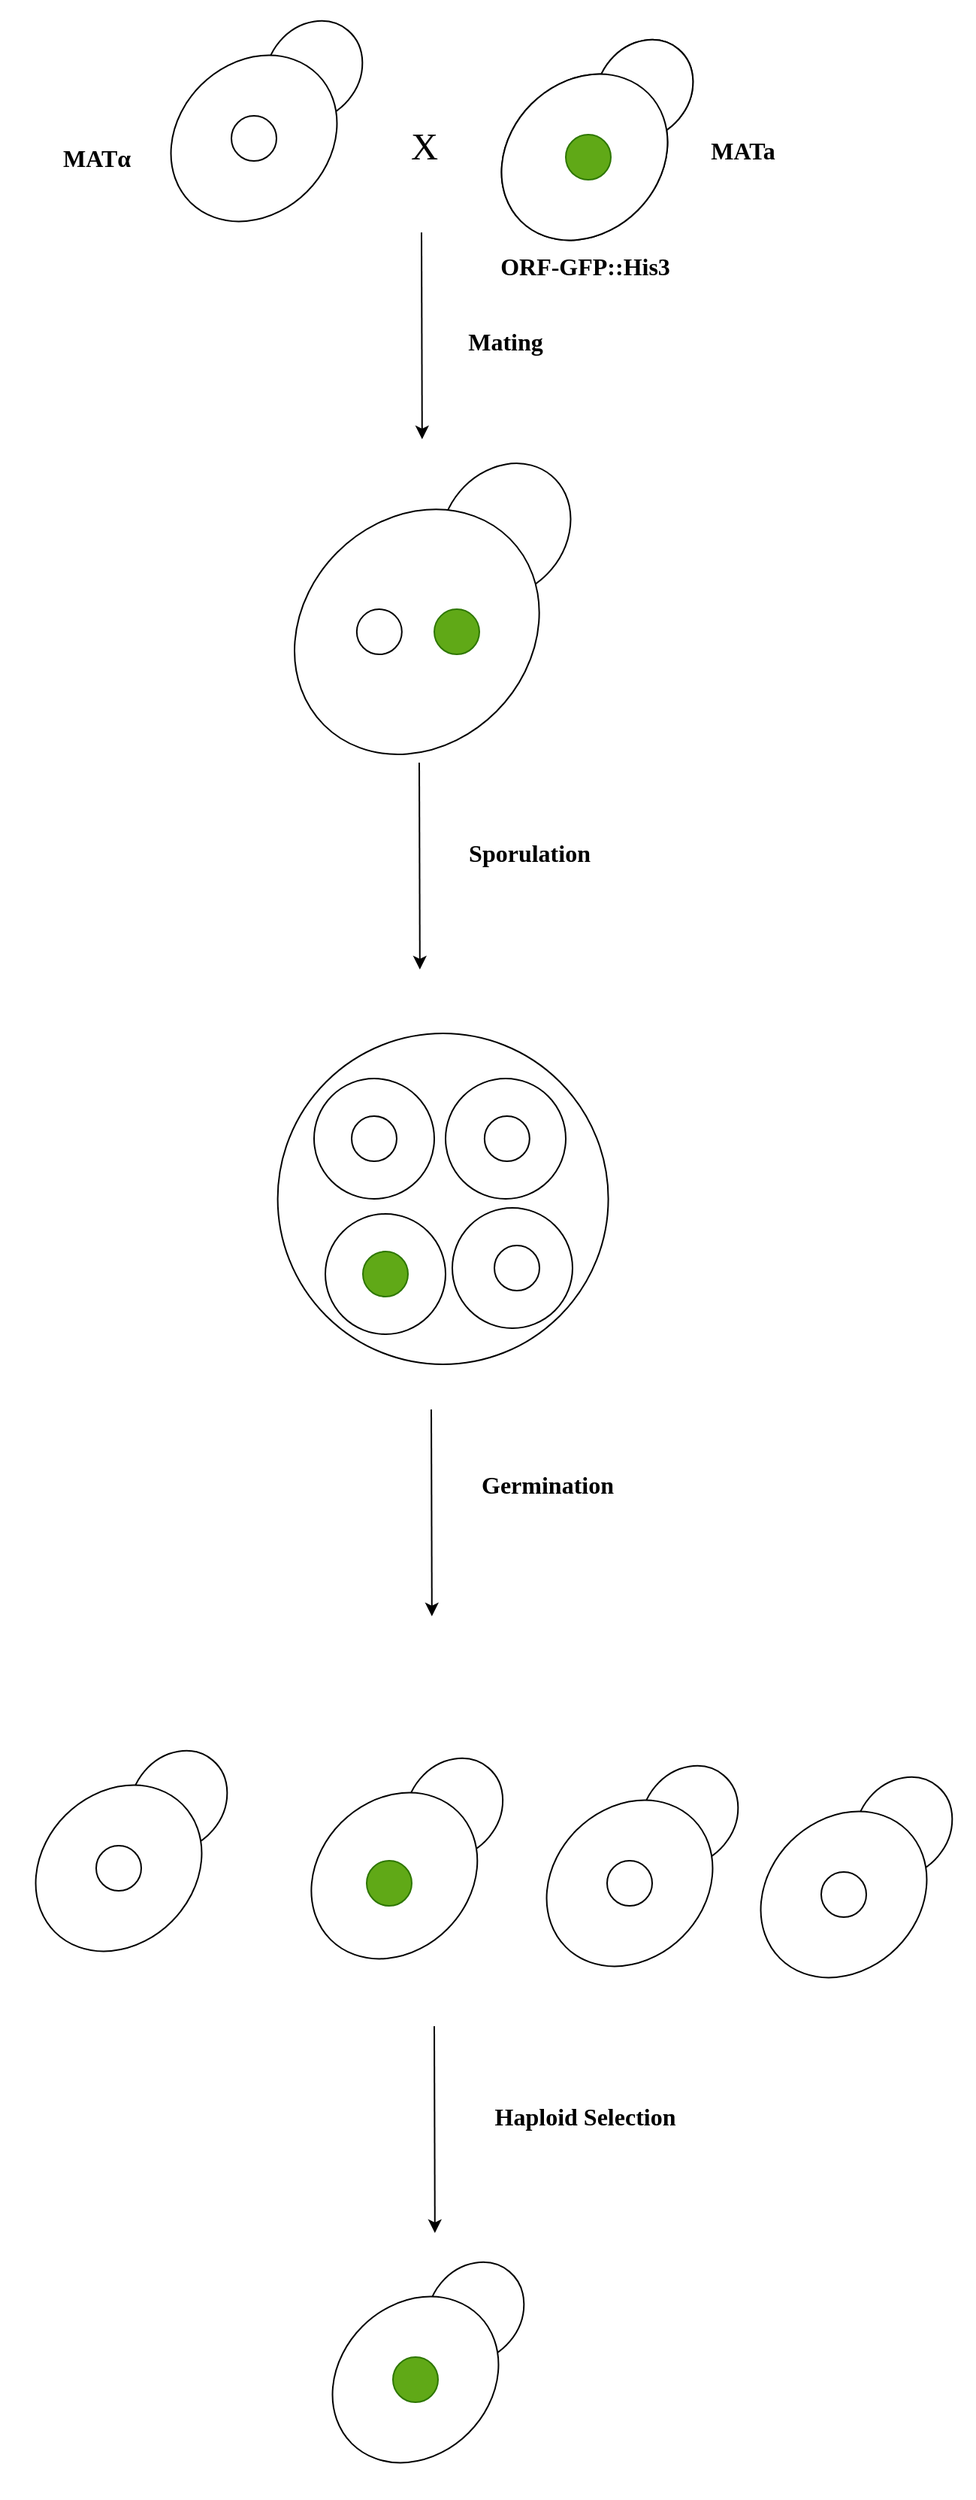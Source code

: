<mxfile version="13.6.10" type="gitlab">
  <diagram id="beiPa8BHD_OdnOx-yBbd" name="Page-1">
    <mxGraphModel dx="3734" dy="2317" grid="1" gridSize="10" guides="0" tooltips="1" connect="1" arrows="1" fold="1" page="0" pageScale="1" pageWidth="850" pageHeight="1100" math="0" shadow="0">
      <root>
        <mxCell id="0" />
        <mxCell id="1" parent="0" />
        <mxCell id="B4sxJnHl5gxaD_2t0ISS-5" value="" style="ellipse;whiteSpace=wrap;html=1;rotation=130;direction=south;fillColor=#E6E6E6;strokeColor=#E6E6E6;" parent="1" vertex="1">
          <mxGeometry x="165" y="50" width="70" height="60" as="geometry" />
        </mxCell>
        <mxCell id="B4sxJnHl5gxaD_2t0ISS-6" value="" style="ellipse;whiteSpace=wrap;html=1;direction=north;rotation=-45;fillColor=#E6E6E6;strokeColor=#E6E6E6;" parent="1" vertex="1">
          <mxGeometry x="100" y="75" width="120" height="100" as="geometry" />
        </mxCell>
        <mxCell id="B4sxJnHl5gxaD_2t0ISS-17" value="" style="ellipse;whiteSpace=wrap;html=1;rotation=130;direction=south;fillColor=#FFFFFF;" parent="1" vertex="1">
          <mxGeometry x="165" y="50" width="70" height="60" as="geometry" />
        </mxCell>
        <mxCell id="B4sxJnHl5gxaD_2t0ISS-18" value="" style="ellipse;whiteSpace=wrap;html=1;direction=north;rotation=-45;fillColor=#FFFFFF;" parent="1" vertex="1">
          <mxGeometry x="100" y="75" width="120" height="100" as="geometry" />
        </mxCell>
        <mxCell id="B4sxJnHl5gxaD_2t0ISS-19" value="" style="endArrow=classic;html=1;strokeWidth=1;" parent="1" edge="1">
          <mxGeometry width="50" height="50" relative="1" as="geometry">
            <mxPoint x="271.5" y="187.5" as="sourcePoint" />
            <mxPoint x="271.92" y="325" as="targetPoint" />
          </mxGeometry>
        </mxCell>
        <mxCell id="B4sxJnHl5gxaD_2t0ISS-20" value="" style="endArrow=classic;html=1;strokeWidth=1;" parent="1" edge="1">
          <mxGeometry width="50" height="50" relative="1" as="geometry">
            <mxPoint x="270" y="540" as="sourcePoint" />
            <mxPoint x="270.42" y="677.5" as="targetPoint" />
          </mxGeometry>
        </mxCell>
        <mxCell id="B4sxJnHl5gxaD_2t0ISS-21" value="" style="ellipse;whiteSpace=wrap;html=1;rotation=130;direction=south;fillColor=#FFFFFF;" parent="1" vertex="1">
          <mxGeometry x="385" y="62.5" width="70" height="60" as="geometry" />
        </mxCell>
        <mxCell id="B4sxJnHl5gxaD_2t0ISS-22" value="" style="ellipse;whiteSpace=wrap;html=1;direction=north;rotation=-45;fillColor=#FFFFFF;" parent="1" vertex="1">
          <mxGeometry x="320" y="87.5" width="120" height="100" as="geometry" />
        </mxCell>
        <mxCell id="B4sxJnHl5gxaD_2t0ISS-23" value="" style="ellipse;whiteSpace=wrap;html=1;rotation=130;direction=south;fillColor=#FFFFFF;" parent="1" vertex="1">
          <mxGeometry x="385" y="62.5" width="70" height="60" as="geometry" />
        </mxCell>
        <mxCell id="B4sxJnHl5gxaD_2t0ISS-24" value="" style="ellipse;whiteSpace=wrap;html=1;direction=north;rotation=-45;fillColor=#FFFFFF;" parent="1" vertex="1">
          <mxGeometry x="320" y="87.5" width="120" height="100" as="geometry" />
        </mxCell>
        <mxCell id="B4sxJnHl5gxaD_2t0ISS-25" value="" style="ellipse;whiteSpace=wrap;html=1;rotation=130;direction=south;fillColor=#FFFFFF;" parent="1" vertex="1">
          <mxGeometry x="280" y="345.62" width="95" height="80" as="geometry" />
        </mxCell>
        <mxCell id="B4sxJnHl5gxaD_2t0ISS-26" value="" style="ellipse;whiteSpace=wrap;html=1;direction=north;rotation=-45;fillColor=#FFFFFF;" parent="1" vertex="1">
          <mxGeometry x="180.92" y="378.21" width="175" height="149.67" as="geometry" />
        </mxCell>
        <mxCell id="B4sxJnHl5gxaD_2t0ISS-27" value="" style="ellipse;whiteSpace=wrap;html=1;aspect=fixed;strokeColor=#000000;fillColor=#FFFFFF;" parent="1" vertex="1">
          <mxGeometry x="175.8" y="720" width="220" height="220" as="geometry" />
        </mxCell>
        <mxCell id="B4sxJnHl5gxaD_2t0ISS-28" value="" style="ellipse;whiteSpace=wrap;html=1;aspect=fixed;strokeColor=#000000;fillColor=#FFFFFF;" parent="1" vertex="1">
          <mxGeometry x="200" y="750" width="80" height="80" as="geometry" />
        </mxCell>
        <mxCell id="B4sxJnHl5gxaD_2t0ISS-29" value="" style="ellipse;whiteSpace=wrap;html=1;aspect=fixed;strokeColor=#000000;fillColor=#FFFFFF;" parent="1" vertex="1">
          <mxGeometry x="287.5" y="750" width="80" height="80" as="geometry" />
        </mxCell>
        <mxCell id="B4sxJnHl5gxaD_2t0ISS-30" value="" style="ellipse;whiteSpace=wrap;html=1;aspect=fixed;strokeColor=#000000;fillColor=#FFFFFF;" parent="1" vertex="1">
          <mxGeometry x="207.5" y="840" width="80" height="80" as="geometry" />
        </mxCell>
        <mxCell id="B4sxJnHl5gxaD_2t0ISS-31" value="" style="ellipse;whiteSpace=wrap;html=1;aspect=fixed;strokeColor=#000000;fillColor=#FFFFFF;" parent="1" vertex="1">
          <mxGeometry x="292" y="836" width="80" height="80" as="geometry" />
        </mxCell>
        <mxCell id="B4sxJnHl5gxaD_2t0ISS-32" value="&lt;font style=&quot;font-size: 25px&quot; face=&quot;Georgia&quot;&gt;X&lt;/font&gt;" style="text;html=1;align=center;verticalAlign=middle;resizable=0;points=[];autosize=1;" parent="1" vertex="1">
          <mxGeometry x="257.5" y="120" width="30" height="20" as="geometry" />
        </mxCell>
        <mxCell id="B4sxJnHl5gxaD_2t0ISS-33" value="" style="endArrow=classic;html=1;strokeWidth=1;" parent="1" edge="1">
          <mxGeometry width="50" height="50" relative="1" as="geometry">
            <mxPoint x="278" y="970" as="sourcePoint" />
            <mxPoint x="278.42" y="1107.5" as="targetPoint" />
          </mxGeometry>
        </mxCell>
        <mxCell id="B4sxJnHl5gxaD_2t0ISS-37" value="" style="ellipse;whiteSpace=wrap;html=1;rotation=130;direction=south;fillColor=#FFFFFF;" parent="1" vertex="1">
          <mxGeometry x="75" y="1200" width="70" height="60" as="geometry" />
        </mxCell>
        <mxCell id="B4sxJnHl5gxaD_2t0ISS-38" value="" style="ellipse;whiteSpace=wrap;html=1;direction=north;rotation=-45;fillColor=#FFFFFF;" parent="1" vertex="1">
          <mxGeometry x="10" y="1225" width="120" height="100" as="geometry" />
        </mxCell>
        <mxCell id="B4sxJnHl5gxaD_2t0ISS-39" value="" style="ellipse;whiteSpace=wrap;html=1;rotation=130;direction=south;fillColor=#FFFFFF;" parent="1" vertex="1">
          <mxGeometry x="258.42" y="1205" width="70" height="60" as="geometry" />
        </mxCell>
        <mxCell id="B4sxJnHl5gxaD_2t0ISS-40" value="" style="ellipse;whiteSpace=wrap;html=1;direction=north;rotation=-45;fillColor=#FFFFFF;" parent="1" vertex="1">
          <mxGeometry x="193.42" y="1230" width="120" height="100" as="geometry" />
        </mxCell>
        <mxCell id="B4sxJnHl5gxaD_2t0ISS-41" value="" style="ellipse;whiteSpace=wrap;html=1;rotation=130;direction=south;fillColor=#FFFFFF;" parent="1" vertex="1">
          <mxGeometry x="415" y="1210" width="70" height="60" as="geometry" />
        </mxCell>
        <mxCell id="B4sxJnHl5gxaD_2t0ISS-42" value="" style="ellipse;whiteSpace=wrap;html=1;direction=north;rotation=-45;fillColor=#FFFFFF;" parent="1" vertex="1">
          <mxGeometry x="350" y="1235" width="120" height="100" as="geometry" />
        </mxCell>
        <mxCell id="B4sxJnHl5gxaD_2t0ISS-43" value="" style="ellipse;whiteSpace=wrap;html=1;rotation=130;direction=south;fillColor=#FFFFFF;" parent="1" vertex="1">
          <mxGeometry x="557.5" y="1217.5" width="70" height="60" as="geometry" />
        </mxCell>
        <mxCell id="B4sxJnHl5gxaD_2t0ISS-44" value="" style="ellipse;whiteSpace=wrap;html=1;direction=north;rotation=-45;fillColor=#FFFFFF;" parent="1" vertex="1">
          <mxGeometry x="492.5" y="1242.5" width="120" height="100" as="geometry" />
        </mxCell>
        <mxCell id="B4sxJnHl5gxaD_2t0ISS-46" value="" style="ellipse;whiteSpace=wrap;html=1;rotation=130;direction=south;fillColor=#FFFFFF;" parent="1" vertex="1">
          <mxGeometry x="272.5" y="1540" width="70" height="60" as="geometry" />
        </mxCell>
        <mxCell id="B4sxJnHl5gxaD_2t0ISS-47" value="" style="ellipse;whiteSpace=wrap;html=1;direction=north;rotation=-45;fillColor=#FFFFFF;" parent="1" vertex="1">
          <mxGeometry x="207.5" y="1565" width="120" height="100" as="geometry" />
        </mxCell>
        <mxCell id="B4sxJnHl5gxaD_2t0ISS-48" value="" style="endArrow=classic;html=1;strokeWidth=1;" parent="1" edge="1">
          <mxGeometry width="50" height="50" relative="1" as="geometry">
            <mxPoint x="280" y="1380" as="sourcePoint" />
            <mxPoint x="280.42" y="1517.5" as="targetPoint" />
          </mxGeometry>
        </mxCell>
        <mxCell id="B4sxJnHl5gxaD_2t0ISS-50" value="&lt;font face=&quot;Georgia&quot;&gt;&lt;b&gt;&lt;font style=&quot;font-size: 16px&quot;&gt;Mating&lt;/font&gt;&lt;/b&gt;&lt;/font&gt;" style="text;html=1;align=center;verticalAlign=middle;resizable=0;points=[];autosize=1;" parent="1" vertex="1">
          <mxGeometry x="292" y="250" width="70" height="20" as="geometry" />
        </mxCell>
        <mxCell id="B4sxJnHl5gxaD_2t0ISS-51" value="&lt;font face=&quot;Georgia&quot;&gt;&lt;b&gt;&lt;font style=&quot;font-size: 16px&quot;&gt;Sporulation&lt;/font&gt;&lt;/b&gt;&lt;/font&gt;" style="text;html=1;align=center;verticalAlign=middle;resizable=0;points=[];autosize=1;" parent="1" vertex="1">
          <mxGeometry x="287.5" y="590" width="110" height="20" as="geometry" />
        </mxCell>
        <mxCell id="B4sxJnHl5gxaD_2t0ISS-52" value="&lt;div&gt;&lt;font face=&quot;Georgia&quot;&gt;&lt;b&gt;&lt;font style=&quot;font-size: 16px&quot;&gt;Germination&lt;/font&gt;&lt;/b&gt;&lt;/font&gt;&lt;/div&gt;" style="text;html=1;align=center;verticalAlign=middle;resizable=0;points=[];autosize=1;" parent="1" vertex="1">
          <mxGeometry x="295" y="1010" width="120" height="20" as="geometry" />
        </mxCell>
        <mxCell id="B4sxJnHl5gxaD_2t0ISS-53" value="&lt;div&gt;&lt;font face=&quot;Georgia&quot;&gt;&lt;b&gt;&lt;font style=&quot;font-size: 16px&quot;&gt;Haploid Selection&lt;br&gt;&lt;/font&gt;&lt;/b&gt;&lt;/font&gt;&lt;/div&gt;" style="text;html=1;align=center;verticalAlign=middle;resizable=0;points=[];autosize=1;" parent="1" vertex="1">
          <mxGeometry x="300" y="1430" width="160" height="20" as="geometry" />
        </mxCell>
        <mxCell id="B4sxJnHl5gxaD_2t0ISS-54" value="&lt;font face=&quot;Georgia&quot;&gt;&lt;b&gt;&lt;font style=&quot;font-size: 16px&quot;&gt;ORF-GFP::His3&lt;/font&gt;&lt;/b&gt;&lt;/font&gt;" style="text;html=1;align=center;verticalAlign=middle;resizable=0;points=[];autosize=1;" parent="1" vertex="1">
          <mxGeometry x="310" y="200" width="140" height="20" as="geometry" />
        </mxCell>
        <mxCell id="B4sxJnHl5gxaD_2t0ISS-56" value="" style="ellipse;whiteSpace=wrap;html=1;aspect=fixed;strokeColor=#000000;fillColor=#FFFFFF;" parent="1" vertex="1">
          <mxGeometry x="145" y="110" width="30" height="30" as="geometry" />
        </mxCell>
        <mxCell id="B4sxJnHl5gxaD_2t0ISS-57" value="" style="ellipse;whiteSpace=wrap;html=1;aspect=fixed;strokeColor=#2D7600;fillColor=#60a917;fontColor=#ffffff;" parent="1" vertex="1">
          <mxGeometry x="367.5" y="122.5" width="30" height="30" as="geometry" />
        </mxCell>
        <mxCell id="B4sxJnHl5gxaD_2t0ISS-58" value="" style="ellipse;whiteSpace=wrap;html=1;aspect=fixed;strokeColor=#2D7600;fillColor=#60a917;fontColor=#ffffff;" parent="1" vertex="1">
          <mxGeometry x="280" y="438.05" width="30" height="30" as="geometry" />
        </mxCell>
        <mxCell id="B4sxJnHl5gxaD_2t0ISS-59" value="" style="ellipse;whiteSpace=wrap;html=1;aspect=fixed;strokeColor=#000000;fillColor=#FFFFFF;" parent="1" vertex="1">
          <mxGeometry x="228.42" y="438.05" width="30" height="30" as="geometry" />
        </mxCell>
        <mxCell id="B4sxJnHl5gxaD_2t0ISS-60" value="" style="ellipse;whiteSpace=wrap;html=1;aspect=fixed;strokeColor=#000000;fillColor=#FFFFFF;" parent="1" vertex="1">
          <mxGeometry x="225.0" y="775" width="30" height="30" as="geometry" />
        </mxCell>
        <mxCell id="B4sxJnHl5gxaD_2t0ISS-62" value="" style="ellipse;whiteSpace=wrap;html=1;aspect=fixed;strokeColor=#000000;fillColor=#FFFFFF;" parent="1" vertex="1">
          <mxGeometry x="313.42" y="775" width="30" height="30" as="geometry" />
        </mxCell>
        <mxCell id="B4sxJnHl5gxaD_2t0ISS-65" value="" style="ellipse;whiteSpace=wrap;html=1;aspect=fixed;strokeColor=#2D7600;fillColor=#60a917;fontColor=#ffffff;" parent="1" vertex="1">
          <mxGeometry x="232.5" y="865" width="30" height="30" as="geometry" />
        </mxCell>
        <mxCell id="B4sxJnHl5gxaD_2t0ISS-68" value="" style="ellipse;whiteSpace=wrap;html=1;aspect=fixed;strokeColor=#000000;fillColor=#FFFFFF;" parent="1" vertex="1">
          <mxGeometry x="320" y="861" width="30" height="30" as="geometry" />
        </mxCell>
        <mxCell id="B4sxJnHl5gxaD_2t0ISS-69" value="" style="ellipse;whiteSpace=wrap;html=1;aspect=fixed;strokeColor=#000000;fillColor=#FFFFFF;" parent="1" vertex="1">
          <mxGeometry x="55.0" y="1260" width="30" height="30" as="geometry" />
        </mxCell>
        <mxCell id="B4sxJnHl5gxaD_2t0ISS-70" value="" style="ellipse;whiteSpace=wrap;html=1;aspect=fixed;strokeColor=#000000;fillColor=#FFFFFF;" parent="1" vertex="1">
          <mxGeometry x="395" y="1270" width="30" height="30" as="geometry" />
        </mxCell>
        <mxCell id="B4sxJnHl5gxaD_2t0ISS-71" value="" style="ellipse;whiteSpace=wrap;html=1;aspect=fixed;strokeColor=#000000;fillColor=#FFFFFF;" parent="1" vertex="1">
          <mxGeometry x="537.5" y="1277.5" width="30" height="30" as="geometry" />
        </mxCell>
        <mxCell id="B4sxJnHl5gxaD_2t0ISS-72" value="" style="ellipse;whiteSpace=wrap;html=1;aspect=fixed;strokeColor=#2D7600;fillColor=#60a917;fontColor=#ffffff;" parent="1" vertex="1">
          <mxGeometry x="235" y="1270" width="30" height="30" as="geometry" />
        </mxCell>
        <mxCell id="B4sxJnHl5gxaD_2t0ISS-75" value="" style="ellipse;whiteSpace=wrap;html=1;aspect=fixed;strokeColor=#2D7600;fillColor=#60a917;fontColor=#ffffff;" parent="1" vertex="1">
          <mxGeometry x="252.5" y="1600" width="30" height="30" as="geometry" />
        </mxCell>
        <mxCell id="B4sxJnHl5gxaD_2t0ISS-78" value="&lt;font face=&quot;Georgia&quot;&gt;&lt;b&gt;&lt;font style=&quot;font-size: 16px&quot;&gt;MATa&lt;/font&gt;&lt;/b&gt;&lt;/font&gt;" style="text;html=1;align=center;verticalAlign=middle;resizable=0;points=[];autosize=1;" parent="1" vertex="1">
          <mxGeometry x="455" y="122.5" width="60" height="20" as="geometry" />
        </mxCell>
        <mxCell id="B4sxJnHl5gxaD_2t0ISS-79" value="&lt;font face=&quot;Georgia&quot;&gt;&lt;b&gt;&lt;font style=&quot;font-size: 16px&quot;&gt;MATα&lt;/font&gt;&lt;/b&gt;&lt;/font&gt;" style="text;html=1;align=center;verticalAlign=middle;resizable=0;points=[];autosize=1;" parent="1" vertex="1">
          <mxGeometry x="20" y="127.5" width="70" height="20" as="geometry" />
        </mxCell>
      </root>
    </mxGraphModel>
  </diagram>
</mxfile>
